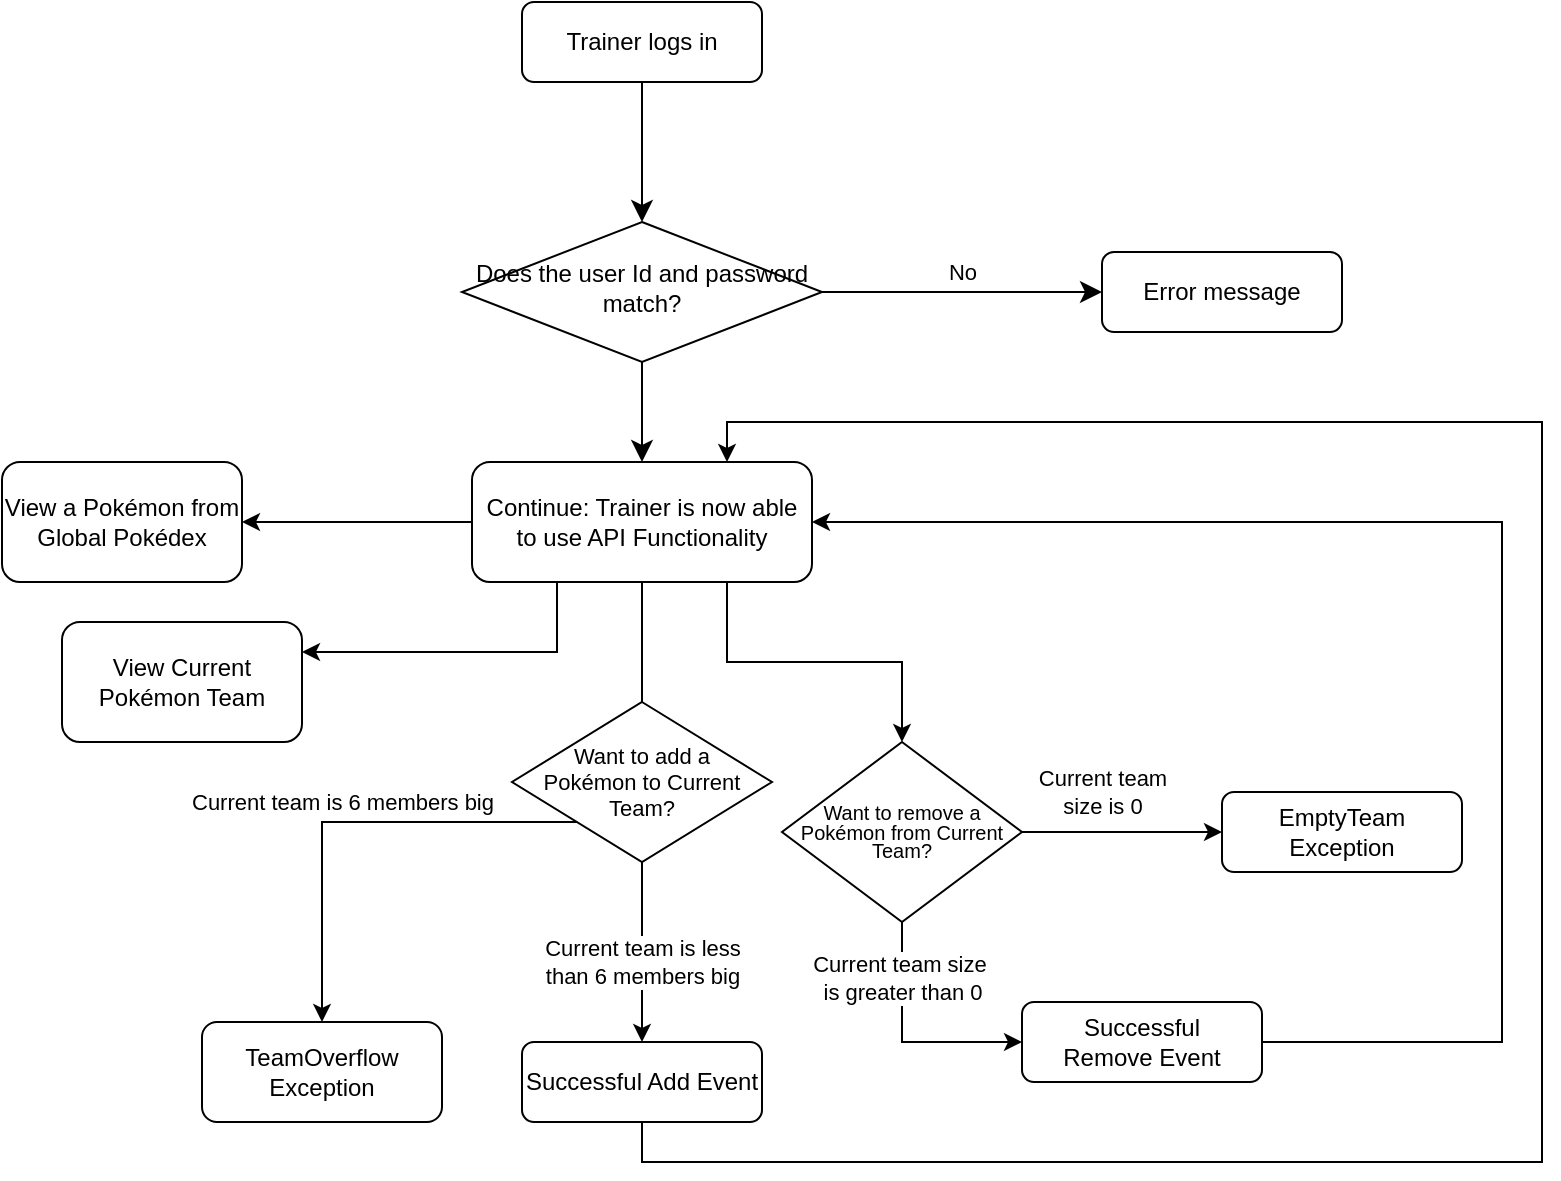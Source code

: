<mxfile version="21.7.0" type="device">
  <diagram id="C5RBs43oDa-KdzZeNtuy" name="Page-1">
    <mxGraphModel dx="1434" dy="754" grid="1" gridSize="10" guides="1" tooltips="1" connect="1" arrows="1" fold="1" page="1" pageScale="1" pageWidth="827" pageHeight="1169" math="0" shadow="0">
      <root>
        <mxCell id="WIyWlLk6GJQsqaUBKTNV-0" />
        <mxCell id="WIyWlLk6GJQsqaUBKTNV-1" parent="WIyWlLk6GJQsqaUBKTNV-0" />
        <mxCell id="WIyWlLk6GJQsqaUBKTNV-2" value="" style="rounded=0;html=1;jettySize=auto;orthogonalLoop=1;fontSize=11;endArrow=classic;endFill=1;endSize=8;strokeWidth=1;shadow=0;labelBackgroundColor=none;edgeStyle=orthogonalEdgeStyle;" parent="WIyWlLk6GJQsqaUBKTNV-1" source="WIyWlLk6GJQsqaUBKTNV-3" target="WIyWlLk6GJQsqaUBKTNV-6" edge="1">
          <mxGeometry relative="1" as="geometry" />
        </mxCell>
        <mxCell id="WIyWlLk6GJQsqaUBKTNV-3" value="Trainer logs in" style="rounded=1;whiteSpace=wrap;html=1;fontSize=12;glass=0;strokeWidth=1;shadow=0;" parent="WIyWlLk6GJQsqaUBKTNV-1" vertex="1">
          <mxGeometry x="560" y="20" width="120" height="40" as="geometry" />
        </mxCell>
        <mxCell id="WIyWlLk6GJQsqaUBKTNV-4" value="" style="rounded=0;html=1;jettySize=auto;orthogonalLoop=1;fontSize=11;endArrow=classic;endFill=1;strokeWidth=1;shadow=0;labelBackgroundColor=none;edgeStyle=orthogonalEdgeStyle;entryX=1;entryY=0.5;entryDx=0;entryDy=0;" parent="WIyWlLk6GJQsqaUBKTNV-1" source="KUPakwYum-8wopjWuXbG-2" target="qCYBIea5PiO4mN_0t2aN-7" edge="1">
          <mxGeometry x="-1" y="73" relative="1" as="geometry">
            <mxPoint x="-53" y="-70" as="offset" />
            <mxPoint x="360" y="380" as="targetPoint" />
          </mxGeometry>
        </mxCell>
        <mxCell id="WIyWlLk6GJQsqaUBKTNV-5" value="No" style="edgeStyle=orthogonalEdgeStyle;rounded=0;html=1;jettySize=auto;orthogonalLoop=1;fontSize=11;endArrow=classic;endFill=1;endSize=8;strokeWidth=1;shadow=0;labelBackgroundColor=none;" parent="WIyWlLk6GJQsqaUBKTNV-1" source="WIyWlLk6GJQsqaUBKTNV-6" target="WIyWlLk6GJQsqaUBKTNV-7" edge="1">
          <mxGeometry y="10" relative="1" as="geometry">
            <mxPoint as="offset" />
          </mxGeometry>
        </mxCell>
        <mxCell id="WIyWlLk6GJQsqaUBKTNV-6" value="Does the user Id and password match?" style="rhombus;whiteSpace=wrap;html=1;shadow=0;fontFamily=Helvetica;fontSize=12;align=center;strokeWidth=1;spacing=6;spacingTop=-4;" parent="WIyWlLk6GJQsqaUBKTNV-1" vertex="1">
          <mxGeometry x="530" y="130" width="180" height="70" as="geometry" />
        </mxCell>
        <mxCell id="WIyWlLk6GJQsqaUBKTNV-7" value="Error message" style="rounded=1;whiteSpace=wrap;html=1;fontSize=12;glass=0;strokeWidth=1;shadow=0;" parent="WIyWlLk6GJQsqaUBKTNV-1" vertex="1">
          <mxGeometry x="850" y="145" width="120" height="40" as="geometry" />
        </mxCell>
        <mxCell id="KUPakwYum-8wopjWuXbG-3" value="" style="rounded=0;html=1;jettySize=auto;orthogonalLoop=1;fontSize=11;endArrow=classic;endFill=1;endSize=8;strokeWidth=1;shadow=0;labelBackgroundColor=none;edgeStyle=orthogonalEdgeStyle;" parent="WIyWlLk6GJQsqaUBKTNV-1" source="WIyWlLk6GJQsqaUBKTNV-6" target="KUPakwYum-8wopjWuXbG-2" edge="1">
          <mxGeometry y="20" relative="1" as="geometry">
            <mxPoint as="offset" />
            <mxPoint x="620" y="200" as="sourcePoint" />
            <mxPoint x="620" y="380" as="targetPoint" />
          </mxGeometry>
        </mxCell>
        <mxCell id="qCYBIea5PiO4mN_0t2aN-3" style="edgeStyle=orthogonalEdgeStyle;rounded=0;orthogonalLoop=1;jettySize=auto;html=1;exitX=0.25;exitY=1;exitDx=0;exitDy=0;entryX=0.25;entryY=0;entryDx=0;entryDy=0;" edge="1" parent="WIyWlLk6GJQsqaUBKTNV-1" source="KUPakwYum-8wopjWuXbG-2" target="qCYBIea5PiO4mN_0t2aN-9">
          <mxGeometry relative="1" as="geometry">
            <mxPoint x="535" y="370" as="targetPoint" />
          </mxGeometry>
        </mxCell>
        <mxCell id="qCYBIea5PiO4mN_0t2aN-4" style="edgeStyle=orthogonalEdgeStyle;rounded=0;orthogonalLoop=1;jettySize=auto;html=1;exitX=0.5;exitY=1;exitDx=0;exitDy=0;entryX=0.5;entryY=0;entryDx=0;entryDy=0;" edge="1" parent="WIyWlLk6GJQsqaUBKTNV-1" source="KUPakwYum-8wopjWuXbG-2" target="qCYBIea5PiO4mN_0t2aN-2">
          <mxGeometry relative="1" as="geometry">
            <Array as="points">
              <mxPoint x="620" y="410" />
              <mxPoint x="620" y="410" />
            </Array>
          </mxGeometry>
        </mxCell>
        <mxCell id="qCYBIea5PiO4mN_0t2aN-6" style="edgeStyle=orthogonalEdgeStyle;rounded=0;orthogonalLoop=1;jettySize=auto;html=1;exitX=0.75;exitY=1;exitDx=0;exitDy=0;entryX=0.5;entryY=0;entryDx=0;entryDy=0;" edge="1" parent="WIyWlLk6GJQsqaUBKTNV-1" source="KUPakwYum-8wopjWuXbG-2" target="qCYBIea5PiO4mN_0t2aN-5">
          <mxGeometry relative="1" as="geometry" />
        </mxCell>
        <mxCell id="KUPakwYum-8wopjWuXbG-2" value="Continue: Trainer is now able to use API Functionality" style="rounded=1;whiteSpace=wrap;html=1;fontSize=12;glass=0;strokeWidth=1;shadow=0;" parent="WIyWlLk6GJQsqaUBKTNV-1" vertex="1">
          <mxGeometry x="535" y="250" width="170" height="60" as="geometry" />
        </mxCell>
        <mxCell id="qCYBIea5PiO4mN_0t2aN-12" style="edgeStyle=orthogonalEdgeStyle;rounded=0;orthogonalLoop=1;jettySize=auto;html=1;exitX=0;exitY=1;exitDx=0;exitDy=0;entryX=0.5;entryY=0;entryDx=0;entryDy=0;" edge="1" parent="WIyWlLk6GJQsqaUBKTNV-1" source="qCYBIea5PiO4mN_0t2aN-2" target="qCYBIea5PiO4mN_0t2aN-10">
          <mxGeometry relative="1" as="geometry" />
        </mxCell>
        <mxCell id="qCYBIea5PiO4mN_0t2aN-15" value="Current team is 6 members big" style="edgeLabel;html=1;align=center;verticalAlign=middle;resizable=0;points=[];" vertex="1" connectable="0" parent="qCYBIea5PiO4mN_0t2aN-12">
          <mxGeometry x="-0.213" y="1" relative="1" as="geometry">
            <mxPoint x="-28" y="-11" as="offset" />
          </mxGeometry>
        </mxCell>
        <mxCell id="qCYBIea5PiO4mN_0t2aN-16" style="edgeStyle=orthogonalEdgeStyle;rounded=0;orthogonalLoop=1;jettySize=auto;html=1;exitX=0.5;exitY=1;exitDx=0;exitDy=0;entryX=0.5;entryY=0;entryDx=0;entryDy=0;" edge="1" parent="WIyWlLk6GJQsqaUBKTNV-1" source="qCYBIea5PiO4mN_0t2aN-2" target="qCYBIea5PiO4mN_0t2aN-11">
          <mxGeometry relative="1" as="geometry" />
        </mxCell>
        <mxCell id="qCYBIea5PiO4mN_0t2aN-17" value="&lt;div&gt;Current team is less&lt;/div&gt;&lt;div&gt;than 6 members big&lt;/div&gt;" style="edgeLabel;html=1;align=center;verticalAlign=middle;resizable=0;points=[];" vertex="1" connectable="0" parent="qCYBIea5PiO4mN_0t2aN-16">
          <mxGeometry x="-0.333" relative="1" as="geometry">
            <mxPoint y="20" as="offset" />
          </mxGeometry>
        </mxCell>
        <mxCell id="qCYBIea5PiO4mN_0t2aN-2" value="&lt;div style=&quot;font-size: 11px;&quot;&gt;&lt;font style=&quot;font-size: 11px;&quot;&gt;Want to add a&lt;/font&gt;&lt;/div&gt;&lt;div style=&quot;font-size: 11px;&quot;&gt;&lt;font style=&quot;font-size: 11px;&quot;&gt;Pokémon to Current Team?&lt;font style=&quot;font-size: 11px;&quot;&gt;&lt;br&gt;&lt;/font&gt;&lt;/font&gt;&lt;/div&gt;" style="rhombus;whiteSpace=wrap;html=1;" vertex="1" parent="WIyWlLk6GJQsqaUBKTNV-1">
          <mxGeometry x="555" y="370" width="130" height="80" as="geometry" />
        </mxCell>
        <mxCell id="qCYBIea5PiO4mN_0t2aN-21" style="edgeStyle=orthogonalEdgeStyle;rounded=0;orthogonalLoop=1;jettySize=auto;html=1;exitX=1;exitY=0.5;exitDx=0;exitDy=0;entryX=0;entryY=0.5;entryDx=0;entryDy=0;" edge="1" parent="WIyWlLk6GJQsqaUBKTNV-1" source="qCYBIea5PiO4mN_0t2aN-5" target="qCYBIea5PiO4mN_0t2aN-19">
          <mxGeometry relative="1" as="geometry" />
        </mxCell>
        <mxCell id="qCYBIea5PiO4mN_0t2aN-23" value="&lt;div&gt;Current team&lt;/div&gt;&lt;div&gt;size is 0&lt;/div&gt;" style="edgeLabel;html=1;align=center;verticalAlign=middle;resizable=0;points=[];" vertex="1" connectable="0" parent="qCYBIea5PiO4mN_0t2aN-21">
          <mxGeometry x="-0.5" y="3" relative="1" as="geometry">
            <mxPoint x="15" y="-17" as="offset" />
          </mxGeometry>
        </mxCell>
        <mxCell id="qCYBIea5PiO4mN_0t2aN-22" style="edgeStyle=orthogonalEdgeStyle;rounded=0;orthogonalLoop=1;jettySize=auto;html=1;exitX=0.5;exitY=1;exitDx=0;exitDy=0;entryX=0;entryY=0.5;entryDx=0;entryDy=0;" edge="1" parent="WIyWlLk6GJQsqaUBKTNV-1" source="qCYBIea5PiO4mN_0t2aN-5" target="qCYBIea5PiO4mN_0t2aN-20">
          <mxGeometry relative="1" as="geometry" />
        </mxCell>
        <mxCell id="qCYBIea5PiO4mN_0t2aN-24" value="&lt;div&gt;Current team size&amp;nbsp;&lt;/div&gt;&lt;div&gt;is greater than 0&lt;/div&gt;" style="edgeLabel;html=1;align=center;verticalAlign=middle;resizable=0;points=[];" vertex="1" connectable="0" parent="qCYBIea5PiO4mN_0t2aN-22">
          <mxGeometry x="-0.533" relative="1" as="geometry">
            <mxPoint as="offset" />
          </mxGeometry>
        </mxCell>
        <mxCell id="qCYBIea5PiO4mN_0t2aN-5" value="&lt;p style=&quot;line-height: 80%;&quot;&gt;&lt;font style=&quot;font-size: 10px;&quot;&gt;Want to remove a Pokémon from Current Team?&lt;/font&gt;&lt;/p&gt;" style="rhombus;whiteSpace=wrap;html=1;" vertex="1" parent="WIyWlLk6GJQsqaUBKTNV-1">
          <mxGeometry x="690" y="390" width="120" height="90" as="geometry" />
        </mxCell>
        <mxCell id="qCYBIea5PiO4mN_0t2aN-7" value="View a Pokémon from Global Pokédex" style="rounded=1;whiteSpace=wrap;html=1;" vertex="1" parent="WIyWlLk6GJQsqaUBKTNV-1">
          <mxGeometry x="300" y="250" width="120" height="60" as="geometry" />
        </mxCell>
        <mxCell id="qCYBIea5PiO4mN_0t2aN-9" value="View Current Pokémon Team" style="rounded=1;whiteSpace=wrap;html=1;direction=south;" vertex="1" parent="WIyWlLk6GJQsqaUBKTNV-1">
          <mxGeometry x="330" y="330" width="120" height="60" as="geometry" />
        </mxCell>
        <mxCell id="qCYBIea5PiO4mN_0t2aN-10" value="TeamOverflow Exception" style="rounded=1;whiteSpace=wrap;html=1;" vertex="1" parent="WIyWlLk6GJQsqaUBKTNV-1">
          <mxGeometry x="400" y="530" width="120" height="50" as="geometry" />
        </mxCell>
        <mxCell id="qCYBIea5PiO4mN_0t2aN-18" style="edgeStyle=orthogonalEdgeStyle;rounded=0;orthogonalLoop=1;jettySize=auto;html=1;exitX=0.5;exitY=1;exitDx=0;exitDy=0;entryX=0.75;entryY=0;entryDx=0;entryDy=0;" edge="1" parent="WIyWlLk6GJQsqaUBKTNV-1" source="qCYBIea5PiO4mN_0t2aN-11" target="KUPakwYum-8wopjWuXbG-2">
          <mxGeometry relative="1" as="geometry">
            <Array as="points">
              <mxPoint x="620" y="600" />
              <mxPoint x="1070" y="600" />
              <mxPoint x="1070" y="230" />
              <mxPoint x="663" y="230" />
            </Array>
          </mxGeometry>
        </mxCell>
        <mxCell id="qCYBIea5PiO4mN_0t2aN-11" value="Successful Add Event" style="rounded=1;whiteSpace=wrap;html=1;" vertex="1" parent="WIyWlLk6GJQsqaUBKTNV-1">
          <mxGeometry x="560" y="540" width="120" height="40" as="geometry" />
        </mxCell>
        <mxCell id="qCYBIea5PiO4mN_0t2aN-19" value="EmptyTeam Exception" style="rounded=1;whiteSpace=wrap;html=1;" vertex="1" parent="WIyWlLk6GJQsqaUBKTNV-1">
          <mxGeometry x="910" y="415" width="120" height="40" as="geometry" />
        </mxCell>
        <mxCell id="qCYBIea5PiO4mN_0t2aN-25" style="edgeStyle=orthogonalEdgeStyle;rounded=0;orthogonalLoop=1;jettySize=auto;html=1;exitX=1;exitY=0.5;exitDx=0;exitDy=0;entryX=1;entryY=0.5;entryDx=0;entryDy=0;" edge="1" parent="WIyWlLk6GJQsqaUBKTNV-1" source="qCYBIea5PiO4mN_0t2aN-20" target="KUPakwYum-8wopjWuXbG-2">
          <mxGeometry relative="1" as="geometry">
            <Array as="points">
              <mxPoint x="1050" y="540" />
              <mxPoint x="1050" y="280" />
            </Array>
          </mxGeometry>
        </mxCell>
        <mxCell id="qCYBIea5PiO4mN_0t2aN-20" value="&lt;div&gt;Successful&lt;/div&gt;&lt;div&gt;Remove Event&lt;br&gt;&lt;/div&gt;" style="rounded=1;whiteSpace=wrap;html=1;" vertex="1" parent="WIyWlLk6GJQsqaUBKTNV-1">
          <mxGeometry x="810" y="520" width="120" height="40" as="geometry" />
        </mxCell>
      </root>
    </mxGraphModel>
  </diagram>
</mxfile>
